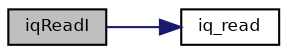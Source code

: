 digraph "iqReadI"
{
  bgcolor="transparent";
  edge [fontname="Helvetica",fontsize="8",labelfontname="Helvetica",labelfontsize="8"];
  node [fontname="Helvetica",fontsize="8",shape=record];
  rankdir="LR";
  Node7 [label="iqReadI",height=0.2,width=0.4,color="black", fillcolor="grey75", style="filled", fontcolor="black"];
  Node7 -> Node8 [color="midnightblue",fontsize="8",style="solid",fontname="Helvetica"];
  Node8 [label="iq_read",height=0.2,width=0.4,color="black",URL="$group___h_a_l___q_u_e_u_e_s.html#gad554ab7a3800943afc3bf8cc16adc5b4",tooltip="Non-blocking input queue read. "];
}
